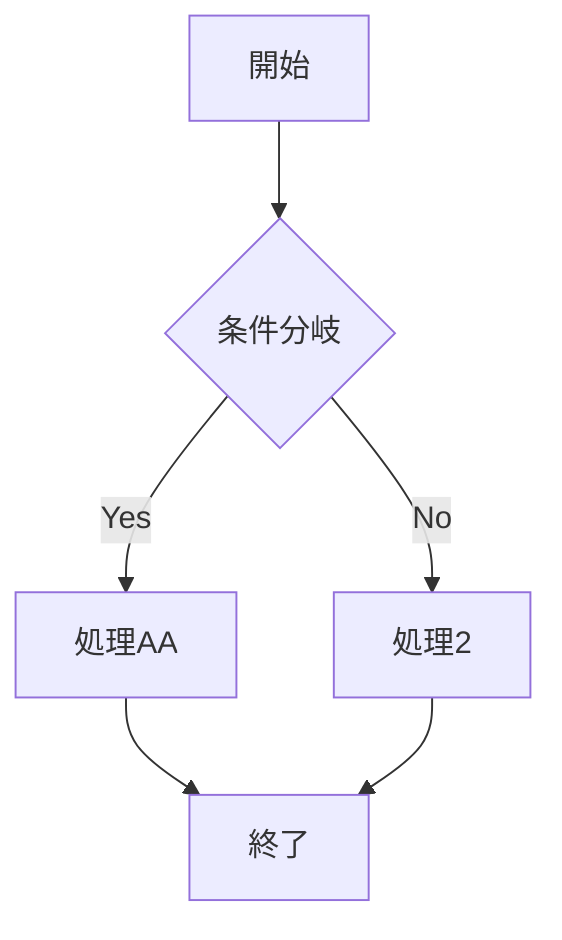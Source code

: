 flowchart TD
    A[開始] --> B{条件分岐}
    B -->|Yes| C[処理AA]
    B -->|No| D[処理2]
    C --> E[終了]
    D --> E